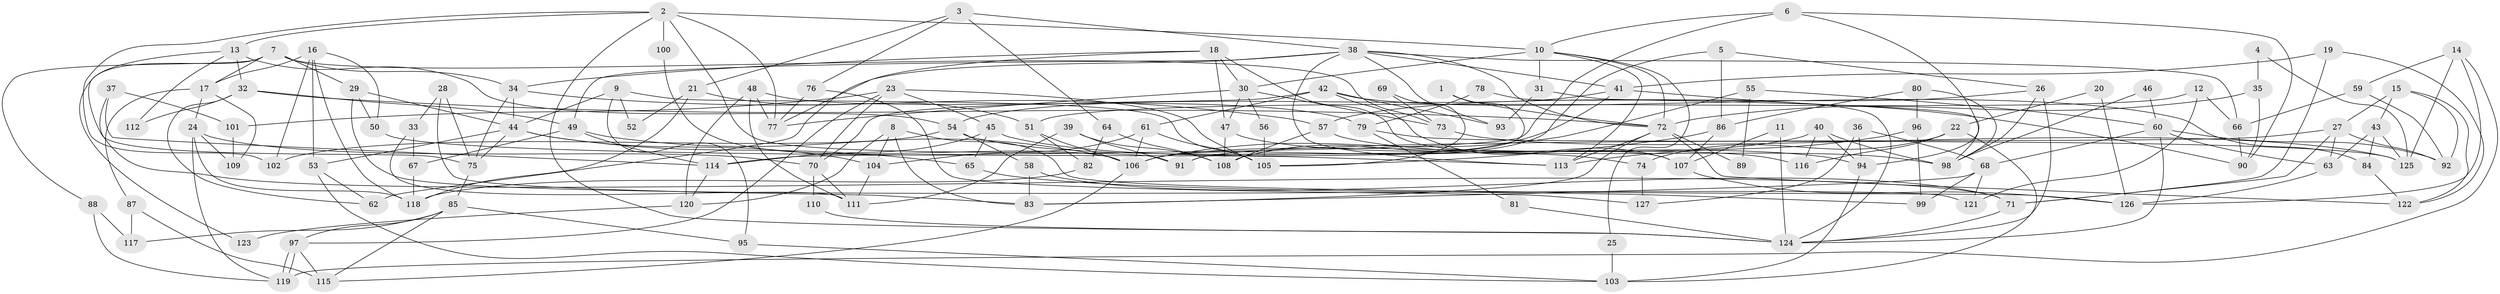 // coarse degree distribution, {4: 0.19753086419753085, 7: 0.1111111111111111, 5: 0.2345679012345679, 3: 0.19753086419753085, 6: 0.08641975308641975, 8: 0.07407407407407407, 2: 0.04938271604938271, 11: 0.012345679012345678, 9: 0.037037037037037035}
// Generated by graph-tools (version 1.1) at 2025/42/03/06/25 10:42:01]
// undirected, 127 vertices, 254 edges
graph export_dot {
graph [start="1"]
  node [color=gray90,style=filled];
  1;
  2;
  3;
  4;
  5;
  6;
  7;
  8;
  9;
  10;
  11;
  12;
  13;
  14;
  15;
  16;
  17;
  18;
  19;
  20;
  21;
  22;
  23;
  24;
  25;
  26;
  27;
  28;
  29;
  30;
  31;
  32;
  33;
  34;
  35;
  36;
  37;
  38;
  39;
  40;
  41;
  42;
  43;
  44;
  45;
  46;
  47;
  48;
  49;
  50;
  51;
  52;
  53;
  54;
  55;
  56;
  57;
  58;
  59;
  60;
  61;
  62;
  63;
  64;
  65;
  66;
  67;
  68;
  69;
  70;
  71;
  72;
  73;
  74;
  75;
  76;
  77;
  78;
  79;
  80;
  81;
  82;
  83;
  84;
  85;
  86;
  87;
  88;
  89;
  90;
  91;
  92;
  93;
  94;
  95;
  96;
  97;
  98;
  99;
  100;
  101;
  102;
  103;
  104;
  105;
  106;
  107;
  108;
  109;
  110;
  111;
  112;
  113;
  114;
  115;
  116;
  117;
  118;
  119;
  120;
  121;
  122;
  123;
  124;
  125;
  126;
  127;
  1 -- 72;
  1 -- 91;
  2 -- 13;
  2 -- 10;
  2 -- 77;
  2 -- 91;
  2 -- 100;
  2 -- 102;
  2 -- 124;
  3 -- 21;
  3 -- 38;
  3 -- 64;
  3 -- 76;
  4 -- 35;
  4 -- 125;
  5 -- 106;
  5 -- 26;
  5 -- 86;
  6 -- 94;
  6 -- 114;
  6 -- 10;
  6 -- 90;
  7 -- 34;
  7 -- 29;
  7 -- 17;
  7 -- 73;
  7 -- 88;
  7 -- 123;
  8 -- 104;
  8 -- 83;
  8 -- 120;
  8 -- 126;
  9 -- 105;
  9 -- 44;
  9 -- 52;
  9 -- 95;
  10 -- 30;
  10 -- 25;
  10 -- 31;
  10 -- 72;
  10 -- 113;
  11 -- 107;
  11 -- 124;
  12 -- 66;
  12 -- 51;
  12 -- 121;
  13 -- 32;
  13 -- 75;
  13 -- 54;
  13 -- 112;
  14 -- 126;
  14 -- 119;
  14 -- 59;
  14 -- 125;
  15 -- 122;
  15 -- 27;
  15 -- 43;
  15 -- 92;
  16 -- 17;
  16 -- 118;
  16 -- 50;
  16 -- 53;
  16 -- 102;
  17 -- 87;
  17 -- 24;
  17 -- 109;
  18 -- 107;
  18 -- 62;
  18 -- 30;
  18 -- 34;
  18 -- 47;
  19 -- 71;
  19 -- 41;
  19 -- 122;
  20 -- 126;
  20 -- 22;
  21 -- 118;
  21 -- 51;
  21 -- 52;
  22 -- 74;
  22 -- 116;
  22 -- 103;
  23 -- 105;
  23 -- 70;
  23 -- 45;
  23 -- 97;
  23 -- 101;
  24 -- 109;
  24 -- 70;
  24 -- 118;
  24 -- 119;
  25 -- 103;
  26 -- 124;
  26 -- 57;
  26 -- 98;
  27 -- 63;
  27 -- 92;
  27 -- 71;
  27 -- 91;
  28 -- 75;
  28 -- 83;
  28 -- 33;
  29 -- 50;
  29 -- 44;
  29 -- 121;
  30 -- 77;
  30 -- 47;
  30 -- 56;
  30 -- 73;
  31 -- 98;
  31 -- 93;
  32 -- 49;
  32 -- 72;
  32 -- 62;
  32 -- 112;
  33 -- 111;
  33 -- 67;
  34 -- 75;
  34 -- 44;
  34 -- 57;
  35 -- 72;
  35 -- 90;
  36 -- 68;
  36 -- 94;
  36 -- 127;
  37 -- 71;
  37 -- 114;
  37 -- 101;
  38 -- 41;
  38 -- 113;
  38 -- 49;
  38 -- 66;
  38 -- 72;
  38 -- 77;
  38 -- 93;
  39 -- 108;
  39 -- 91;
  39 -- 111;
  40 -- 94;
  40 -- 98;
  40 -- 106;
  40 -- 116;
  41 -- 54;
  41 -- 90;
  41 -- 108;
  42 -- 84;
  42 -- 93;
  42 -- 61;
  42 -- 70;
  42 -- 107;
  43 -- 125;
  43 -- 63;
  43 -- 84;
  44 -- 104;
  44 -- 53;
  44 -- 65;
  44 -- 75;
  45 -- 114;
  45 -- 65;
  45 -- 94;
  46 -- 98;
  46 -- 60;
  47 -- 108;
  47 -- 116;
  48 -- 111;
  48 -- 77;
  48 -- 79;
  48 -- 120;
  49 -- 106;
  49 -- 67;
  49 -- 114;
  50 -- 113;
  51 -- 106;
  51 -- 82;
  53 -- 62;
  53 -- 103;
  54 -- 102;
  54 -- 58;
  54 -- 74;
  55 -- 60;
  55 -- 106;
  55 -- 89;
  56 -- 105;
  57 -- 108;
  57 -- 98;
  58 -- 71;
  58 -- 83;
  59 -- 92;
  59 -- 66;
  60 -- 63;
  60 -- 68;
  60 -- 92;
  60 -- 124;
  61 -- 106;
  61 -- 104;
  61 -- 105;
  63 -- 126;
  64 -- 108;
  64 -- 82;
  65 -- 99;
  66 -- 90;
  67 -- 118;
  68 -- 121;
  68 -- 83;
  68 -- 99;
  69 -- 105;
  69 -- 73;
  70 -- 110;
  70 -- 111;
  71 -- 124;
  72 -- 83;
  72 -- 89;
  72 -- 113;
  72 -- 122;
  73 -- 125;
  74 -- 127;
  75 -- 85;
  76 -- 77;
  76 -- 127;
  78 -- 124;
  78 -- 79;
  79 -- 125;
  79 -- 81;
  80 -- 98;
  80 -- 96;
  80 -- 86;
  81 -- 124;
  82 -- 118;
  84 -- 122;
  85 -- 95;
  85 -- 97;
  85 -- 115;
  85 -- 117;
  86 -- 105;
  86 -- 107;
  87 -- 115;
  87 -- 117;
  88 -- 119;
  88 -- 117;
  94 -- 103;
  95 -- 103;
  96 -- 99;
  96 -- 113;
  97 -- 119;
  97 -- 119;
  97 -- 115;
  100 -- 106;
  101 -- 109;
  104 -- 111;
  106 -- 115;
  107 -- 126;
  110 -- 124;
  114 -- 120;
  120 -- 123;
}
